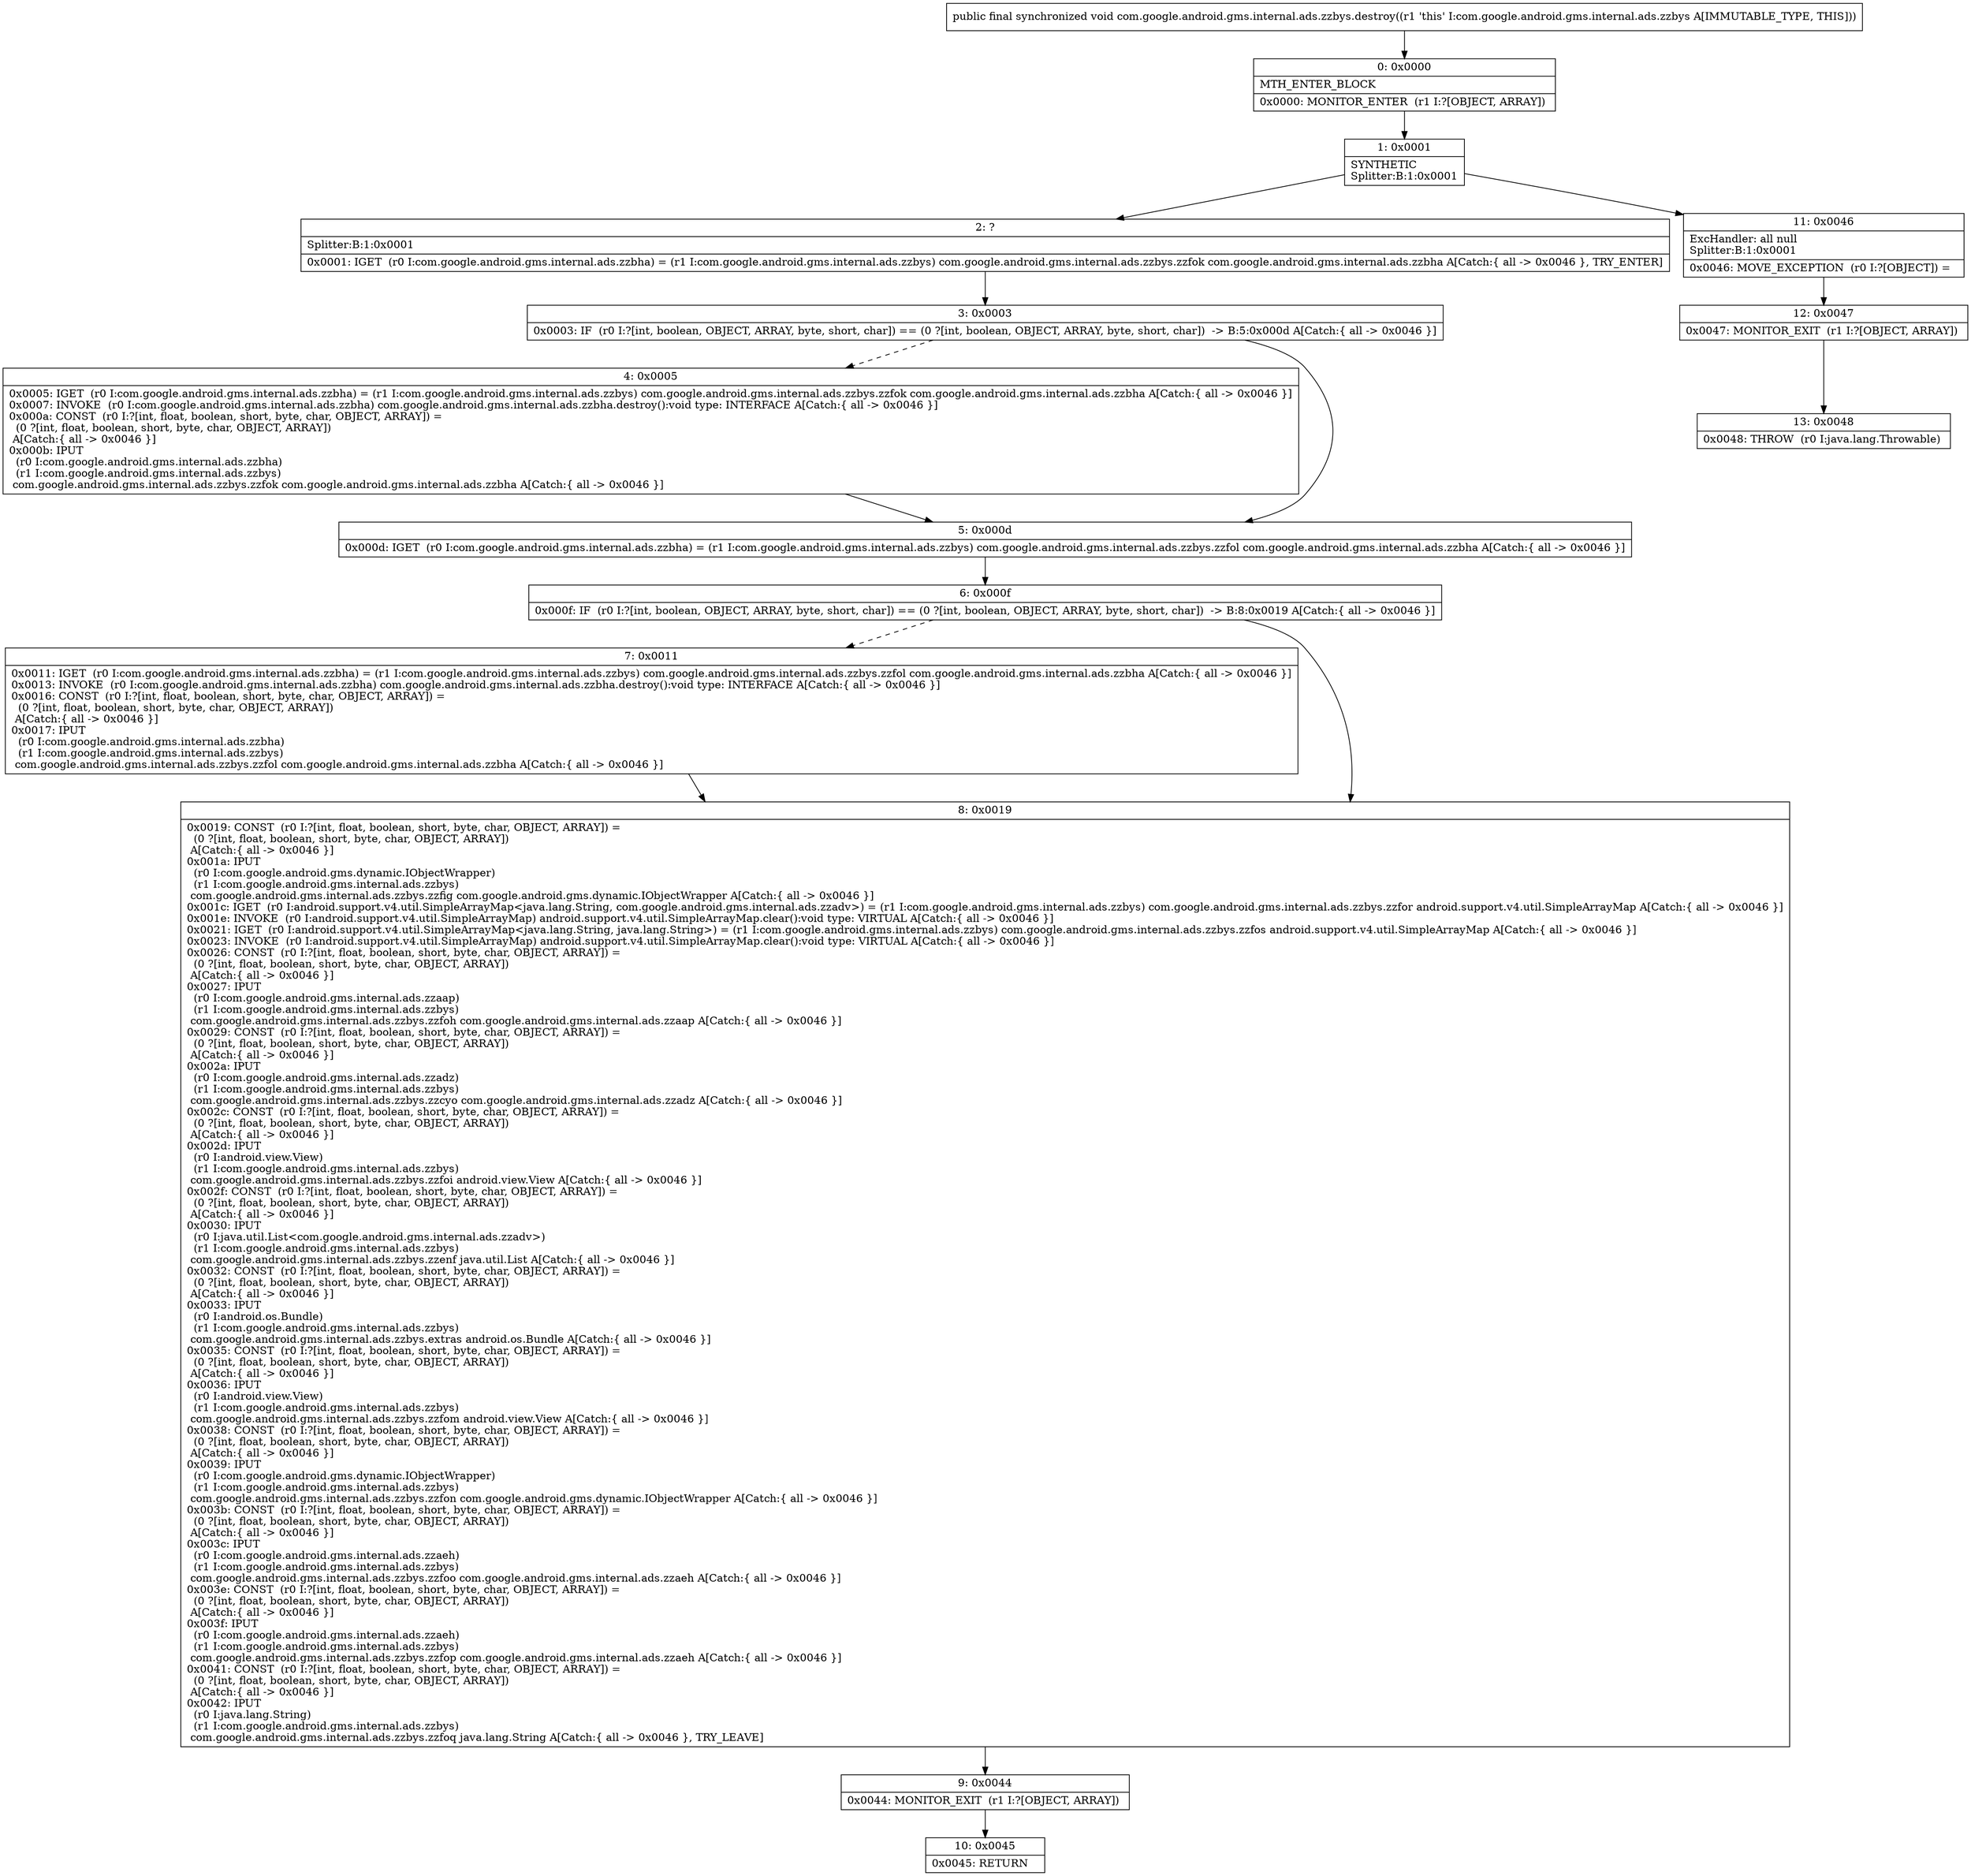 digraph "CFG forcom.google.android.gms.internal.ads.zzbys.destroy()V" {
Node_0 [shape=record,label="{0\:\ 0x0000|MTH_ENTER_BLOCK\l|0x0000: MONITOR_ENTER  (r1 I:?[OBJECT, ARRAY]) \l}"];
Node_1 [shape=record,label="{1\:\ 0x0001|SYNTHETIC\lSplitter:B:1:0x0001\l}"];
Node_2 [shape=record,label="{2\:\ ?|Splitter:B:1:0x0001\l|0x0001: IGET  (r0 I:com.google.android.gms.internal.ads.zzbha) = (r1 I:com.google.android.gms.internal.ads.zzbys) com.google.android.gms.internal.ads.zzbys.zzfok com.google.android.gms.internal.ads.zzbha A[Catch:\{ all \-\> 0x0046 \}, TRY_ENTER]\l}"];
Node_3 [shape=record,label="{3\:\ 0x0003|0x0003: IF  (r0 I:?[int, boolean, OBJECT, ARRAY, byte, short, char]) == (0 ?[int, boolean, OBJECT, ARRAY, byte, short, char])  \-\> B:5:0x000d A[Catch:\{ all \-\> 0x0046 \}]\l}"];
Node_4 [shape=record,label="{4\:\ 0x0005|0x0005: IGET  (r0 I:com.google.android.gms.internal.ads.zzbha) = (r1 I:com.google.android.gms.internal.ads.zzbys) com.google.android.gms.internal.ads.zzbys.zzfok com.google.android.gms.internal.ads.zzbha A[Catch:\{ all \-\> 0x0046 \}]\l0x0007: INVOKE  (r0 I:com.google.android.gms.internal.ads.zzbha) com.google.android.gms.internal.ads.zzbha.destroy():void type: INTERFACE A[Catch:\{ all \-\> 0x0046 \}]\l0x000a: CONST  (r0 I:?[int, float, boolean, short, byte, char, OBJECT, ARRAY]) = \l  (0 ?[int, float, boolean, short, byte, char, OBJECT, ARRAY])\l A[Catch:\{ all \-\> 0x0046 \}]\l0x000b: IPUT  \l  (r0 I:com.google.android.gms.internal.ads.zzbha)\l  (r1 I:com.google.android.gms.internal.ads.zzbys)\l com.google.android.gms.internal.ads.zzbys.zzfok com.google.android.gms.internal.ads.zzbha A[Catch:\{ all \-\> 0x0046 \}]\l}"];
Node_5 [shape=record,label="{5\:\ 0x000d|0x000d: IGET  (r0 I:com.google.android.gms.internal.ads.zzbha) = (r1 I:com.google.android.gms.internal.ads.zzbys) com.google.android.gms.internal.ads.zzbys.zzfol com.google.android.gms.internal.ads.zzbha A[Catch:\{ all \-\> 0x0046 \}]\l}"];
Node_6 [shape=record,label="{6\:\ 0x000f|0x000f: IF  (r0 I:?[int, boolean, OBJECT, ARRAY, byte, short, char]) == (0 ?[int, boolean, OBJECT, ARRAY, byte, short, char])  \-\> B:8:0x0019 A[Catch:\{ all \-\> 0x0046 \}]\l}"];
Node_7 [shape=record,label="{7\:\ 0x0011|0x0011: IGET  (r0 I:com.google.android.gms.internal.ads.zzbha) = (r1 I:com.google.android.gms.internal.ads.zzbys) com.google.android.gms.internal.ads.zzbys.zzfol com.google.android.gms.internal.ads.zzbha A[Catch:\{ all \-\> 0x0046 \}]\l0x0013: INVOKE  (r0 I:com.google.android.gms.internal.ads.zzbha) com.google.android.gms.internal.ads.zzbha.destroy():void type: INTERFACE A[Catch:\{ all \-\> 0x0046 \}]\l0x0016: CONST  (r0 I:?[int, float, boolean, short, byte, char, OBJECT, ARRAY]) = \l  (0 ?[int, float, boolean, short, byte, char, OBJECT, ARRAY])\l A[Catch:\{ all \-\> 0x0046 \}]\l0x0017: IPUT  \l  (r0 I:com.google.android.gms.internal.ads.zzbha)\l  (r1 I:com.google.android.gms.internal.ads.zzbys)\l com.google.android.gms.internal.ads.zzbys.zzfol com.google.android.gms.internal.ads.zzbha A[Catch:\{ all \-\> 0x0046 \}]\l}"];
Node_8 [shape=record,label="{8\:\ 0x0019|0x0019: CONST  (r0 I:?[int, float, boolean, short, byte, char, OBJECT, ARRAY]) = \l  (0 ?[int, float, boolean, short, byte, char, OBJECT, ARRAY])\l A[Catch:\{ all \-\> 0x0046 \}]\l0x001a: IPUT  \l  (r0 I:com.google.android.gms.dynamic.IObjectWrapper)\l  (r1 I:com.google.android.gms.internal.ads.zzbys)\l com.google.android.gms.internal.ads.zzbys.zzfig com.google.android.gms.dynamic.IObjectWrapper A[Catch:\{ all \-\> 0x0046 \}]\l0x001c: IGET  (r0 I:android.support.v4.util.SimpleArrayMap\<java.lang.String, com.google.android.gms.internal.ads.zzadv\>) = (r1 I:com.google.android.gms.internal.ads.zzbys) com.google.android.gms.internal.ads.zzbys.zzfor android.support.v4.util.SimpleArrayMap A[Catch:\{ all \-\> 0x0046 \}]\l0x001e: INVOKE  (r0 I:android.support.v4.util.SimpleArrayMap) android.support.v4.util.SimpleArrayMap.clear():void type: VIRTUAL A[Catch:\{ all \-\> 0x0046 \}]\l0x0021: IGET  (r0 I:android.support.v4.util.SimpleArrayMap\<java.lang.String, java.lang.String\>) = (r1 I:com.google.android.gms.internal.ads.zzbys) com.google.android.gms.internal.ads.zzbys.zzfos android.support.v4.util.SimpleArrayMap A[Catch:\{ all \-\> 0x0046 \}]\l0x0023: INVOKE  (r0 I:android.support.v4.util.SimpleArrayMap) android.support.v4.util.SimpleArrayMap.clear():void type: VIRTUAL A[Catch:\{ all \-\> 0x0046 \}]\l0x0026: CONST  (r0 I:?[int, float, boolean, short, byte, char, OBJECT, ARRAY]) = \l  (0 ?[int, float, boolean, short, byte, char, OBJECT, ARRAY])\l A[Catch:\{ all \-\> 0x0046 \}]\l0x0027: IPUT  \l  (r0 I:com.google.android.gms.internal.ads.zzaap)\l  (r1 I:com.google.android.gms.internal.ads.zzbys)\l com.google.android.gms.internal.ads.zzbys.zzfoh com.google.android.gms.internal.ads.zzaap A[Catch:\{ all \-\> 0x0046 \}]\l0x0029: CONST  (r0 I:?[int, float, boolean, short, byte, char, OBJECT, ARRAY]) = \l  (0 ?[int, float, boolean, short, byte, char, OBJECT, ARRAY])\l A[Catch:\{ all \-\> 0x0046 \}]\l0x002a: IPUT  \l  (r0 I:com.google.android.gms.internal.ads.zzadz)\l  (r1 I:com.google.android.gms.internal.ads.zzbys)\l com.google.android.gms.internal.ads.zzbys.zzcyo com.google.android.gms.internal.ads.zzadz A[Catch:\{ all \-\> 0x0046 \}]\l0x002c: CONST  (r0 I:?[int, float, boolean, short, byte, char, OBJECT, ARRAY]) = \l  (0 ?[int, float, boolean, short, byte, char, OBJECT, ARRAY])\l A[Catch:\{ all \-\> 0x0046 \}]\l0x002d: IPUT  \l  (r0 I:android.view.View)\l  (r1 I:com.google.android.gms.internal.ads.zzbys)\l com.google.android.gms.internal.ads.zzbys.zzfoi android.view.View A[Catch:\{ all \-\> 0x0046 \}]\l0x002f: CONST  (r0 I:?[int, float, boolean, short, byte, char, OBJECT, ARRAY]) = \l  (0 ?[int, float, boolean, short, byte, char, OBJECT, ARRAY])\l A[Catch:\{ all \-\> 0x0046 \}]\l0x0030: IPUT  \l  (r0 I:java.util.List\<com.google.android.gms.internal.ads.zzadv\>)\l  (r1 I:com.google.android.gms.internal.ads.zzbys)\l com.google.android.gms.internal.ads.zzbys.zzenf java.util.List A[Catch:\{ all \-\> 0x0046 \}]\l0x0032: CONST  (r0 I:?[int, float, boolean, short, byte, char, OBJECT, ARRAY]) = \l  (0 ?[int, float, boolean, short, byte, char, OBJECT, ARRAY])\l A[Catch:\{ all \-\> 0x0046 \}]\l0x0033: IPUT  \l  (r0 I:android.os.Bundle)\l  (r1 I:com.google.android.gms.internal.ads.zzbys)\l com.google.android.gms.internal.ads.zzbys.extras android.os.Bundle A[Catch:\{ all \-\> 0x0046 \}]\l0x0035: CONST  (r0 I:?[int, float, boolean, short, byte, char, OBJECT, ARRAY]) = \l  (0 ?[int, float, boolean, short, byte, char, OBJECT, ARRAY])\l A[Catch:\{ all \-\> 0x0046 \}]\l0x0036: IPUT  \l  (r0 I:android.view.View)\l  (r1 I:com.google.android.gms.internal.ads.zzbys)\l com.google.android.gms.internal.ads.zzbys.zzfom android.view.View A[Catch:\{ all \-\> 0x0046 \}]\l0x0038: CONST  (r0 I:?[int, float, boolean, short, byte, char, OBJECT, ARRAY]) = \l  (0 ?[int, float, boolean, short, byte, char, OBJECT, ARRAY])\l A[Catch:\{ all \-\> 0x0046 \}]\l0x0039: IPUT  \l  (r0 I:com.google.android.gms.dynamic.IObjectWrapper)\l  (r1 I:com.google.android.gms.internal.ads.zzbys)\l com.google.android.gms.internal.ads.zzbys.zzfon com.google.android.gms.dynamic.IObjectWrapper A[Catch:\{ all \-\> 0x0046 \}]\l0x003b: CONST  (r0 I:?[int, float, boolean, short, byte, char, OBJECT, ARRAY]) = \l  (0 ?[int, float, boolean, short, byte, char, OBJECT, ARRAY])\l A[Catch:\{ all \-\> 0x0046 \}]\l0x003c: IPUT  \l  (r0 I:com.google.android.gms.internal.ads.zzaeh)\l  (r1 I:com.google.android.gms.internal.ads.zzbys)\l com.google.android.gms.internal.ads.zzbys.zzfoo com.google.android.gms.internal.ads.zzaeh A[Catch:\{ all \-\> 0x0046 \}]\l0x003e: CONST  (r0 I:?[int, float, boolean, short, byte, char, OBJECT, ARRAY]) = \l  (0 ?[int, float, boolean, short, byte, char, OBJECT, ARRAY])\l A[Catch:\{ all \-\> 0x0046 \}]\l0x003f: IPUT  \l  (r0 I:com.google.android.gms.internal.ads.zzaeh)\l  (r1 I:com.google.android.gms.internal.ads.zzbys)\l com.google.android.gms.internal.ads.zzbys.zzfop com.google.android.gms.internal.ads.zzaeh A[Catch:\{ all \-\> 0x0046 \}]\l0x0041: CONST  (r0 I:?[int, float, boolean, short, byte, char, OBJECT, ARRAY]) = \l  (0 ?[int, float, boolean, short, byte, char, OBJECT, ARRAY])\l A[Catch:\{ all \-\> 0x0046 \}]\l0x0042: IPUT  \l  (r0 I:java.lang.String)\l  (r1 I:com.google.android.gms.internal.ads.zzbys)\l com.google.android.gms.internal.ads.zzbys.zzfoq java.lang.String A[Catch:\{ all \-\> 0x0046 \}, TRY_LEAVE]\l}"];
Node_9 [shape=record,label="{9\:\ 0x0044|0x0044: MONITOR_EXIT  (r1 I:?[OBJECT, ARRAY]) \l}"];
Node_10 [shape=record,label="{10\:\ 0x0045|0x0045: RETURN   \l}"];
Node_11 [shape=record,label="{11\:\ 0x0046|ExcHandler: all null\lSplitter:B:1:0x0001\l|0x0046: MOVE_EXCEPTION  (r0 I:?[OBJECT]) =  \l}"];
Node_12 [shape=record,label="{12\:\ 0x0047|0x0047: MONITOR_EXIT  (r1 I:?[OBJECT, ARRAY]) \l}"];
Node_13 [shape=record,label="{13\:\ 0x0048|0x0048: THROW  (r0 I:java.lang.Throwable) \l}"];
MethodNode[shape=record,label="{public final synchronized void com.google.android.gms.internal.ads.zzbys.destroy((r1 'this' I:com.google.android.gms.internal.ads.zzbys A[IMMUTABLE_TYPE, THIS])) }"];
MethodNode -> Node_0;
Node_0 -> Node_1;
Node_1 -> Node_2;
Node_1 -> Node_11;
Node_2 -> Node_3;
Node_3 -> Node_4[style=dashed];
Node_3 -> Node_5;
Node_4 -> Node_5;
Node_5 -> Node_6;
Node_6 -> Node_7[style=dashed];
Node_6 -> Node_8;
Node_7 -> Node_8;
Node_8 -> Node_9;
Node_9 -> Node_10;
Node_11 -> Node_12;
Node_12 -> Node_13;
}

